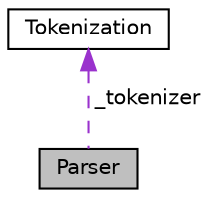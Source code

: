 digraph "Parser"
{
  edge [fontname="Helvetica",fontsize="10",labelfontname="Helvetica",labelfontsize="10"];
  node [fontname="Helvetica",fontsize="10",shape=record];
  Node1 [label="Parser",height=0.2,width=0.4,color="black", fillcolor="grey75", style="filled" fontcolor="black"];
  Node2 -> Node1 [dir="back",color="darkorchid3",fontsize="10",style="dashed",label=" _tokenizer" ,fontname="Helvetica"];
  Node2 [label="Tokenization",height=0.2,width=0.4,color="black", fillcolor="white", style="filled",URL="$d0/dfe/class_tokenization.html"];
}
